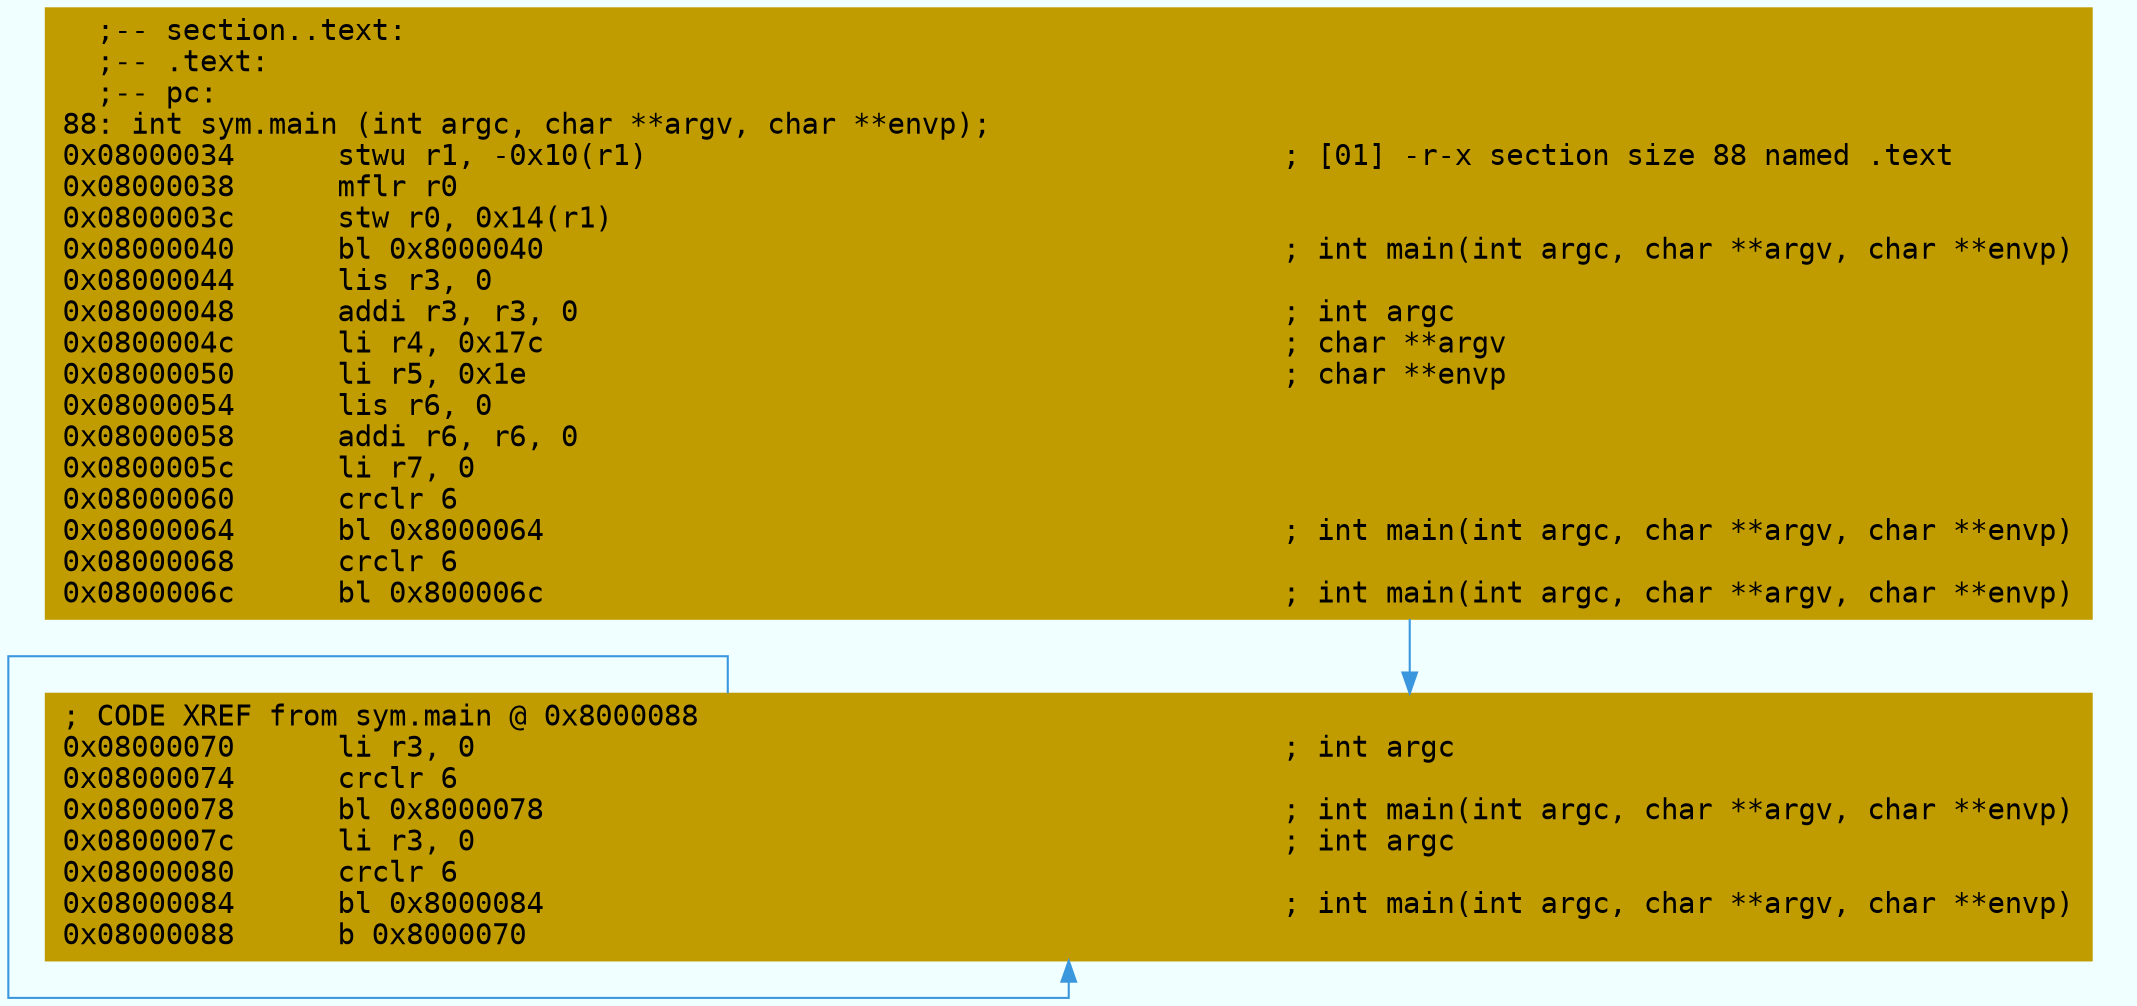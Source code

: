 digraph code {
	graph [bgcolor=azure fontsize=8 fontname="Courier" splines="ortho"];
	node [fillcolor=gray style=filled shape=box];
	edge [arrowhead="normal"];
	"0x08000034" [URL="sym.main/0x08000034", fillcolor="#c19c00",color="#c19c00", fontname="Courier",label="  ;-- section..text:\l  ;-- .text:\l  ;-- pc:\l88: int sym.main (int argc, char **argv, char **envp);\l0x08000034      stwu r1, -0x10(r1)                                     ; [01] -r-x section size 88 named .text\l0x08000038      mflr r0\l0x0800003c      stw r0, 0x14(r1)\l0x08000040      bl 0x8000040                                           ; int main(int argc, char **argv, char **envp)\l0x08000044      lis r3, 0\l0x08000048      addi r3, r3, 0                                         ; int argc\l0x0800004c      li r4, 0x17c                                           ; char **argv\l0x08000050      li r5, 0x1e                                            ; char **envp\l0x08000054      lis r6, 0\l0x08000058      addi r6, r6, 0\l0x0800005c      li r7, 0\l0x08000060      crclr 6\l0x08000064      bl 0x8000064                                           ; int main(int argc, char **argv, char **envp)\l0x08000068      crclr 6\l0x0800006c      bl 0x800006c                                           ; int main(int argc, char **argv, char **envp)\l"]
	"0x08000070" [URL="sym.main/0x08000070", fillcolor="#c19c00",color="#c19c00", fontname="Courier",label="; CODE XREF from sym.main @ 0x8000088\l0x08000070      li r3, 0                                               ; int argc\l0x08000074      crclr 6\l0x08000078      bl 0x8000078                                           ; int main(int argc, char **argv, char **envp)\l0x0800007c      li r3, 0                                               ; int argc\l0x08000080      crclr 6\l0x08000084      bl 0x8000084                                           ; int main(int argc, char **argv, char **envp)\l0x08000088      b 0x8000070\l"]
        "0x08000034" -> "0x08000070" [color="#3a96dd"];
        "0x08000070" -> "0x08000070" [color="#3a96dd"];
}
